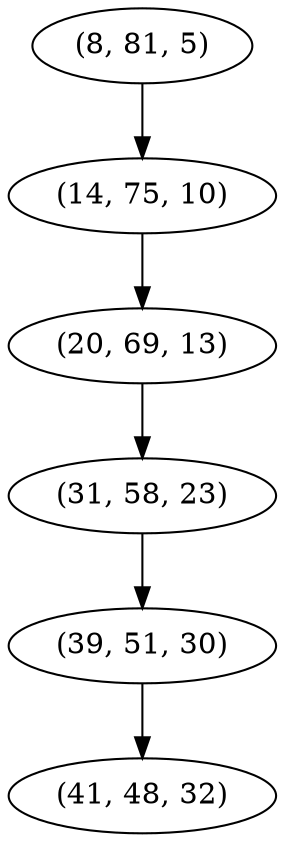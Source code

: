 digraph tree {
    "(8, 81, 5)";
    "(14, 75, 10)";
    "(20, 69, 13)";
    "(31, 58, 23)";
    "(39, 51, 30)";
    "(41, 48, 32)";
    "(8, 81, 5)" -> "(14, 75, 10)";
    "(14, 75, 10)" -> "(20, 69, 13)";
    "(20, 69, 13)" -> "(31, 58, 23)";
    "(31, 58, 23)" -> "(39, 51, 30)";
    "(39, 51, 30)" -> "(41, 48, 32)";
}
